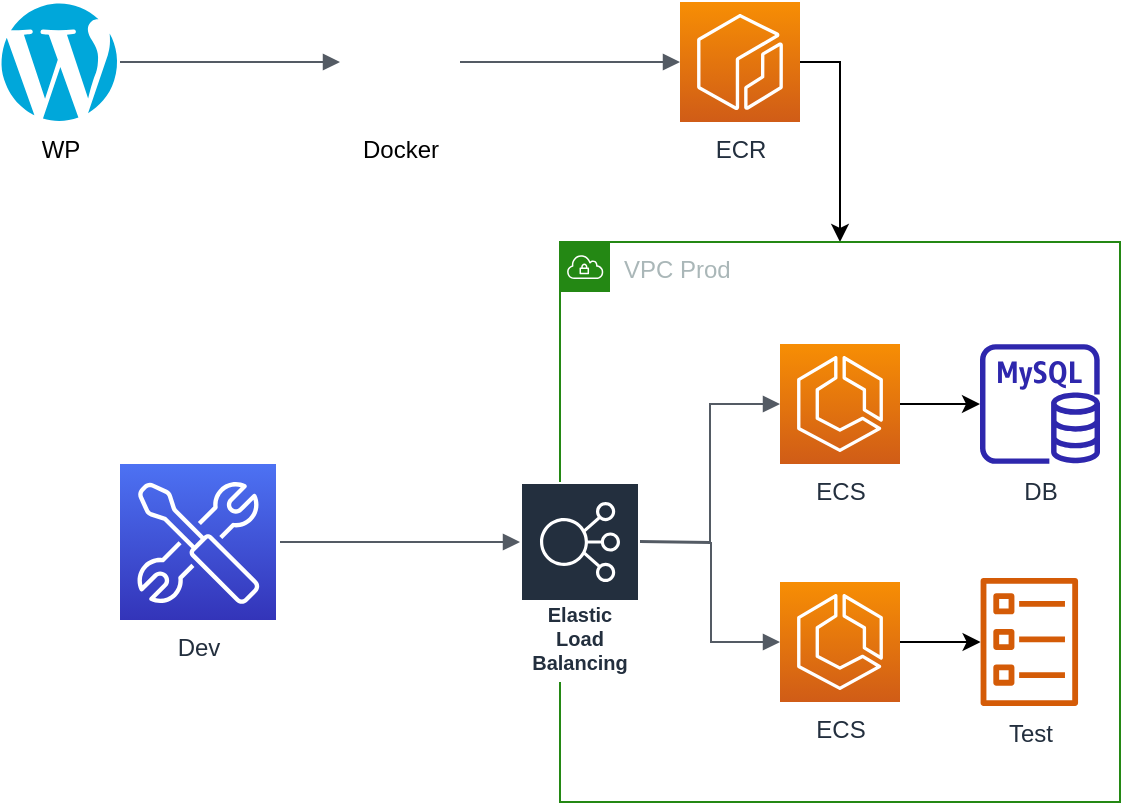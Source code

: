 <mxfile version="20.2.8"><diagram id="GQtmTZ6xYFMqgq3cs25_" name="Страница 1"><mxGraphModel dx="1422" dy="1921" grid="1" gridSize="10" guides="1" tooltips="1" connect="1" arrows="1" fold="1" page="1" pageScale="1" pageWidth="827" pageHeight="1169" math="0" shadow="0"><root><mxCell id="0"/><mxCell id="1" parent="0"/><mxCell id="T-ywTLib_CO0jWBmGFrp-24" style="edgeStyle=orthogonalEdgeStyle;rounded=0;orthogonalLoop=1;jettySize=auto;html=1;exitX=1;exitY=0.5;exitDx=0;exitDy=0;exitPerimeter=0;entryX=0.5;entryY=0;entryDx=0;entryDy=0;" edge="1" parent="1" source="T-ywTLib_CO0jWBmGFrp-13" target="T-ywTLib_CO0jWBmGFrp-15"><mxGeometry relative="1" as="geometry"><mxPoint x="560" as="targetPoint"/></mxGeometry></mxCell><mxCell id="T-ywTLib_CO0jWBmGFrp-13" value="ECR" style="sketch=0;points=[[0,0,0],[0.25,0,0],[0.5,0,0],[0.75,0,0],[1,0,0],[0,1,0],[0.25,1,0],[0.5,1,0],[0.75,1,0],[1,1,0],[0,0.25,0],[0,0.5,0],[0,0.75,0],[1,0.25,0],[1,0.5,0],[1,0.75,0]];outlineConnect=0;fontColor=#232F3E;gradientColor=#F78E04;gradientDirection=north;fillColor=#D05C17;strokeColor=#ffffff;dashed=0;verticalLabelPosition=bottom;verticalAlign=top;align=center;html=1;fontSize=12;fontStyle=0;aspect=fixed;shape=mxgraph.aws4.resourceIcon;resIcon=mxgraph.aws4.ecr;" vertex="1" parent="1"><mxGeometry x="480" y="-40" width="60" height="60" as="geometry"/></mxCell><mxCell id="T-ywTLib_CO0jWBmGFrp-15" value="VPC Prod" style="points=[[0,0],[0.25,0],[0.5,0],[0.75,0],[1,0],[1,0.25],[1,0.5],[1,0.75],[1,1],[0.75,1],[0.5,1],[0.25,1],[0,1],[0,0.75],[0,0.5],[0,0.25]];outlineConnect=0;gradientColor=none;html=1;whiteSpace=wrap;fontSize=12;fontStyle=0;container=1;pointerEvents=0;collapsible=0;recursiveResize=0;shape=mxgraph.aws4.group;grIcon=mxgraph.aws4.group_vpc;strokeColor=#248814;fillColor=none;verticalAlign=top;align=left;spacingLeft=30;fontColor=#AAB7B8;dashed=0;" vertex="1" parent="1"><mxGeometry x="420" y="80" width="280" height="280" as="geometry"/></mxCell><mxCell id="T-ywTLib_CO0jWBmGFrp-27" style="edgeStyle=orthogonalEdgeStyle;rounded=0;orthogonalLoop=1;jettySize=auto;html=1;exitX=1;exitY=0.5;exitDx=0;exitDy=0;exitPerimeter=0;" edge="1" parent="T-ywTLib_CO0jWBmGFrp-15" source="T-ywTLib_CO0jWBmGFrp-18" target="T-ywTLib_CO0jWBmGFrp-21"><mxGeometry relative="1" as="geometry"/></mxCell><mxCell id="T-ywTLib_CO0jWBmGFrp-18" value="ECS" style="sketch=0;points=[[0,0,0],[0.25,0,0],[0.5,0,0],[0.75,0,0],[1,0,0],[0,1,0],[0.25,1,0],[0.5,1,0],[0.75,1,0],[1,1,0],[0,0.25,0],[0,0.5,0],[0,0.75,0],[1,0.25,0],[1,0.5,0],[1,0.75,0]];outlineConnect=0;fontColor=#232F3E;gradientColor=#F78E04;gradientDirection=north;fillColor=#D05C17;strokeColor=#ffffff;dashed=0;verticalLabelPosition=bottom;verticalAlign=top;align=center;html=1;fontSize=12;fontStyle=0;aspect=fixed;shape=mxgraph.aws4.resourceIcon;resIcon=mxgraph.aws4.ecs;" vertex="1" parent="T-ywTLib_CO0jWBmGFrp-15"><mxGeometry x="110" y="51" width="60" height="60" as="geometry"/></mxCell><mxCell id="T-ywTLib_CO0jWBmGFrp-21" value="DB" style="sketch=0;outlineConnect=0;fontColor=#232F3E;gradientColor=none;fillColor=#2E27AD;strokeColor=none;dashed=0;verticalLabelPosition=bottom;verticalAlign=top;align=center;html=1;fontSize=12;fontStyle=0;aspect=fixed;pointerEvents=1;shape=mxgraph.aws4.rds_mysql_instance;" vertex="1" parent="T-ywTLib_CO0jWBmGFrp-15"><mxGeometry x="210" y="51" width="60" height="60" as="geometry"/></mxCell><mxCell id="T-ywTLib_CO0jWBmGFrp-26" value="" style="edgeStyle=orthogonalEdgeStyle;html=1;endArrow=block;elbow=vertical;startArrow=none;endFill=1;strokeColor=#545B64;rounded=0;entryX=0;entryY=0.5;entryDx=0;entryDy=0;entryPerimeter=0;" edge="1" parent="T-ywTLib_CO0jWBmGFrp-15" target="T-ywTLib_CO0jWBmGFrp-18"><mxGeometry width="100" relative="1" as="geometry"><mxPoint x="39" y="149.5" as="sourcePoint"/><mxPoint x="40" y="90" as="targetPoint"/></mxGeometry></mxCell><mxCell id="T-ywTLib_CO0jWBmGFrp-35" style="edgeStyle=orthogonalEdgeStyle;rounded=0;orthogonalLoop=1;jettySize=auto;html=1;exitX=1;exitY=0.5;exitDx=0;exitDy=0;exitPerimeter=0;" edge="1" parent="T-ywTLib_CO0jWBmGFrp-15" source="T-ywTLib_CO0jWBmGFrp-28" target="T-ywTLib_CO0jWBmGFrp-33"><mxGeometry relative="1" as="geometry"/></mxCell><mxCell id="T-ywTLib_CO0jWBmGFrp-28" value="ECS" style="sketch=0;points=[[0,0,0],[0.25,0,0],[0.5,0,0],[0.75,0,0],[1,0,0],[0,1,0],[0.25,1,0],[0.5,1,0],[0.75,1,0],[1,1,0],[0,0.25,0],[0,0.5,0],[0,0.75,0],[1,0.25,0],[1,0.5,0],[1,0.75,0]];outlineConnect=0;fontColor=#232F3E;gradientColor=#F78E04;gradientDirection=north;fillColor=#D05C17;strokeColor=#ffffff;dashed=0;verticalLabelPosition=bottom;verticalAlign=top;align=center;html=1;fontSize=12;fontStyle=0;aspect=fixed;shape=mxgraph.aws4.resourceIcon;resIcon=mxgraph.aws4.ecs;" vertex="1" parent="T-ywTLib_CO0jWBmGFrp-15"><mxGeometry x="110" y="170" width="60" height="60" as="geometry"/></mxCell><mxCell id="T-ywTLib_CO0jWBmGFrp-31" value="Elastic Load Balancing" style="sketch=0;outlineConnect=0;fontColor=#232F3E;gradientColor=none;strokeColor=#ffffff;fillColor=#232F3E;dashed=0;verticalLabelPosition=middle;verticalAlign=bottom;align=center;html=1;whiteSpace=wrap;fontSize=10;fontStyle=1;spacing=3;shape=mxgraph.aws4.productIcon;prIcon=mxgraph.aws4.elastic_load_balancing;" vertex="1" parent="T-ywTLib_CO0jWBmGFrp-15"><mxGeometry x="-20" y="120" width="60" height="100" as="geometry"/></mxCell><mxCell id="T-ywTLib_CO0jWBmGFrp-33" value="Test" style="sketch=0;outlineConnect=0;fontColor=#232F3E;gradientColor=none;fillColor=#D45B07;strokeColor=none;dashed=0;verticalLabelPosition=bottom;verticalAlign=top;align=center;html=1;fontSize=12;fontStyle=0;aspect=fixed;pointerEvents=1;shape=mxgraph.aws4.ecs_task;" vertex="1" parent="T-ywTLib_CO0jWBmGFrp-15"><mxGeometry x="210" y="168" width="49.33" height="64" as="geometry"/></mxCell><mxCell id="T-ywTLib_CO0jWBmGFrp-17" value="WP" style="dashed=0;outlineConnect=0;html=1;align=center;labelPosition=center;verticalLabelPosition=bottom;verticalAlign=top;shape=mxgraph.weblogos.wordpress;fillColor=#00A7DA;strokeColor=none" vertex="1" parent="1"><mxGeometry x="140" y="-40" width="60" height="60" as="geometry"/></mxCell><mxCell id="T-ywTLib_CO0jWBmGFrp-19" value="Docker" style="shape=image;html=1;verticalAlign=top;verticalLabelPosition=bottom;labelBackgroundColor=#ffffff;imageAspect=0;aspect=fixed;image=https://cdn1.iconfinder.com/data/icons/ionicons-fill-vol-2/512/logo-docker-128.png" vertex="1" parent="1"><mxGeometry x="310" y="-40" width="60" height="60" as="geometry"/></mxCell><mxCell id="T-ywTLib_CO0jWBmGFrp-22" value="" style="edgeStyle=orthogonalEdgeStyle;html=1;endArrow=block;elbow=vertical;startArrow=none;endFill=1;strokeColor=#545B64;rounded=0;" edge="1" parent="1" source="T-ywTLib_CO0jWBmGFrp-17"><mxGeometry width="100" relative="1" as="geometry"><mxPoint x="360" y="170" as="sourcePoint"/><mxPoint x="310" y="-10" as="targetPoint"/></mxGeometry></mxCell><mxCell id="T-ywTLib_CO0jWBmGFrp-23" value="" style="edgeStyle=orthogonalEdgeStyle;html=1;endArrow=block;elbow=vertical;startArrow=none;endFill=1;strokeColor=#545B64;rounded=0;exitX=1;exitY=0.5;exitDx=0;exitDy=0;entryX=0;entryY=0.5;entryDx=0;entryDy=0;entryPerimeter=0;" edge="1" parent="1" source="T-ywTLib_CO0jWBmGFrp-19" target="T-ywTLib_CO0jWBmGFrp-13"><mxGeometry width="100" relative="1" as="geometry"><mxPoint x="360" y="170" as="sourcePoint"/><mxPoint x="460" y="170" as="targetPoint"/></mxGeometry></mxCell><mxCell id="T-ywTLib_CO0jWBmGFrp-32" value="" style="edgeStyle=orthogonalEdgeStyle;html=1;endArrow=block;elbow=vertical;startArrow=none;endFill=1;strokeColor=#545B64;rounded=0;" edge="1" parent="1"><mxGeometry width="100" relative="1" as="geometry"><mxPoint x="280" y="230" as="sourcePoint"/><mxPoint x="400" y="230" as="targetPoint"/></mxGeometry></mxCell><mxCell id="T-ywTLib_CO0jWBmGFrp-36" value="" style="edgeStyle=orthogonalEdgeStyle;html=1;endArrow=block;elbow=vertical;startArrow=none;endFill=1;strokeColor=#545B64;rounded=0;entryX=0;entryY=0.5;entryDx=0;entryDy=0;entryPerimeter=0;" edge="1" parent="1" target="T-ywTLib_CO0jWBmGFrp-28"><mxGeometry width="100" relative="1" as="geometry"><mxPoint x="460" y="230" as="sourcePoint"/><mxPoint x="460" y="140" as="targetPoint"/></mxGeometry></mxCell><mxCell id="T-ywTLib_CO0jWBmGFrp-37" value="Dev" style="sketch=0;points=[[0,0,0],[0.25,0,0],[0.5,0,0],[0.75,0,0],[1,0,0],[0,1,0],[0.25,1,0],[0.5,1,0],[0.75,1,0],[1,1,0],[0,0.25,0],[0,0.5,0],[0,0.75,0],[1,0.25,0],[1,0.5,0],[1,0.75,0]];outlineConnect=0;fontColor=#232F3E;gradientColor=#4D72F3;gradientDirection=north;fillColor=#3334B9;strokeColor=#ffffff;dashed=0;verticalLabelPosition=bottom;verticalAlign=top;align=center;html=1;fontSize=12;fontStyle=0;aspect=fixed;shape=mxgraph.aws4.resourceIcon;resIcon=mxgraph.aws4.developer_tools;" vertex="1" parent="1"><mxGeometry x="200" y="191" width="78" height="78" as="geometry"/></mxCell></root></mxGraphModel></diagram></mxfile>